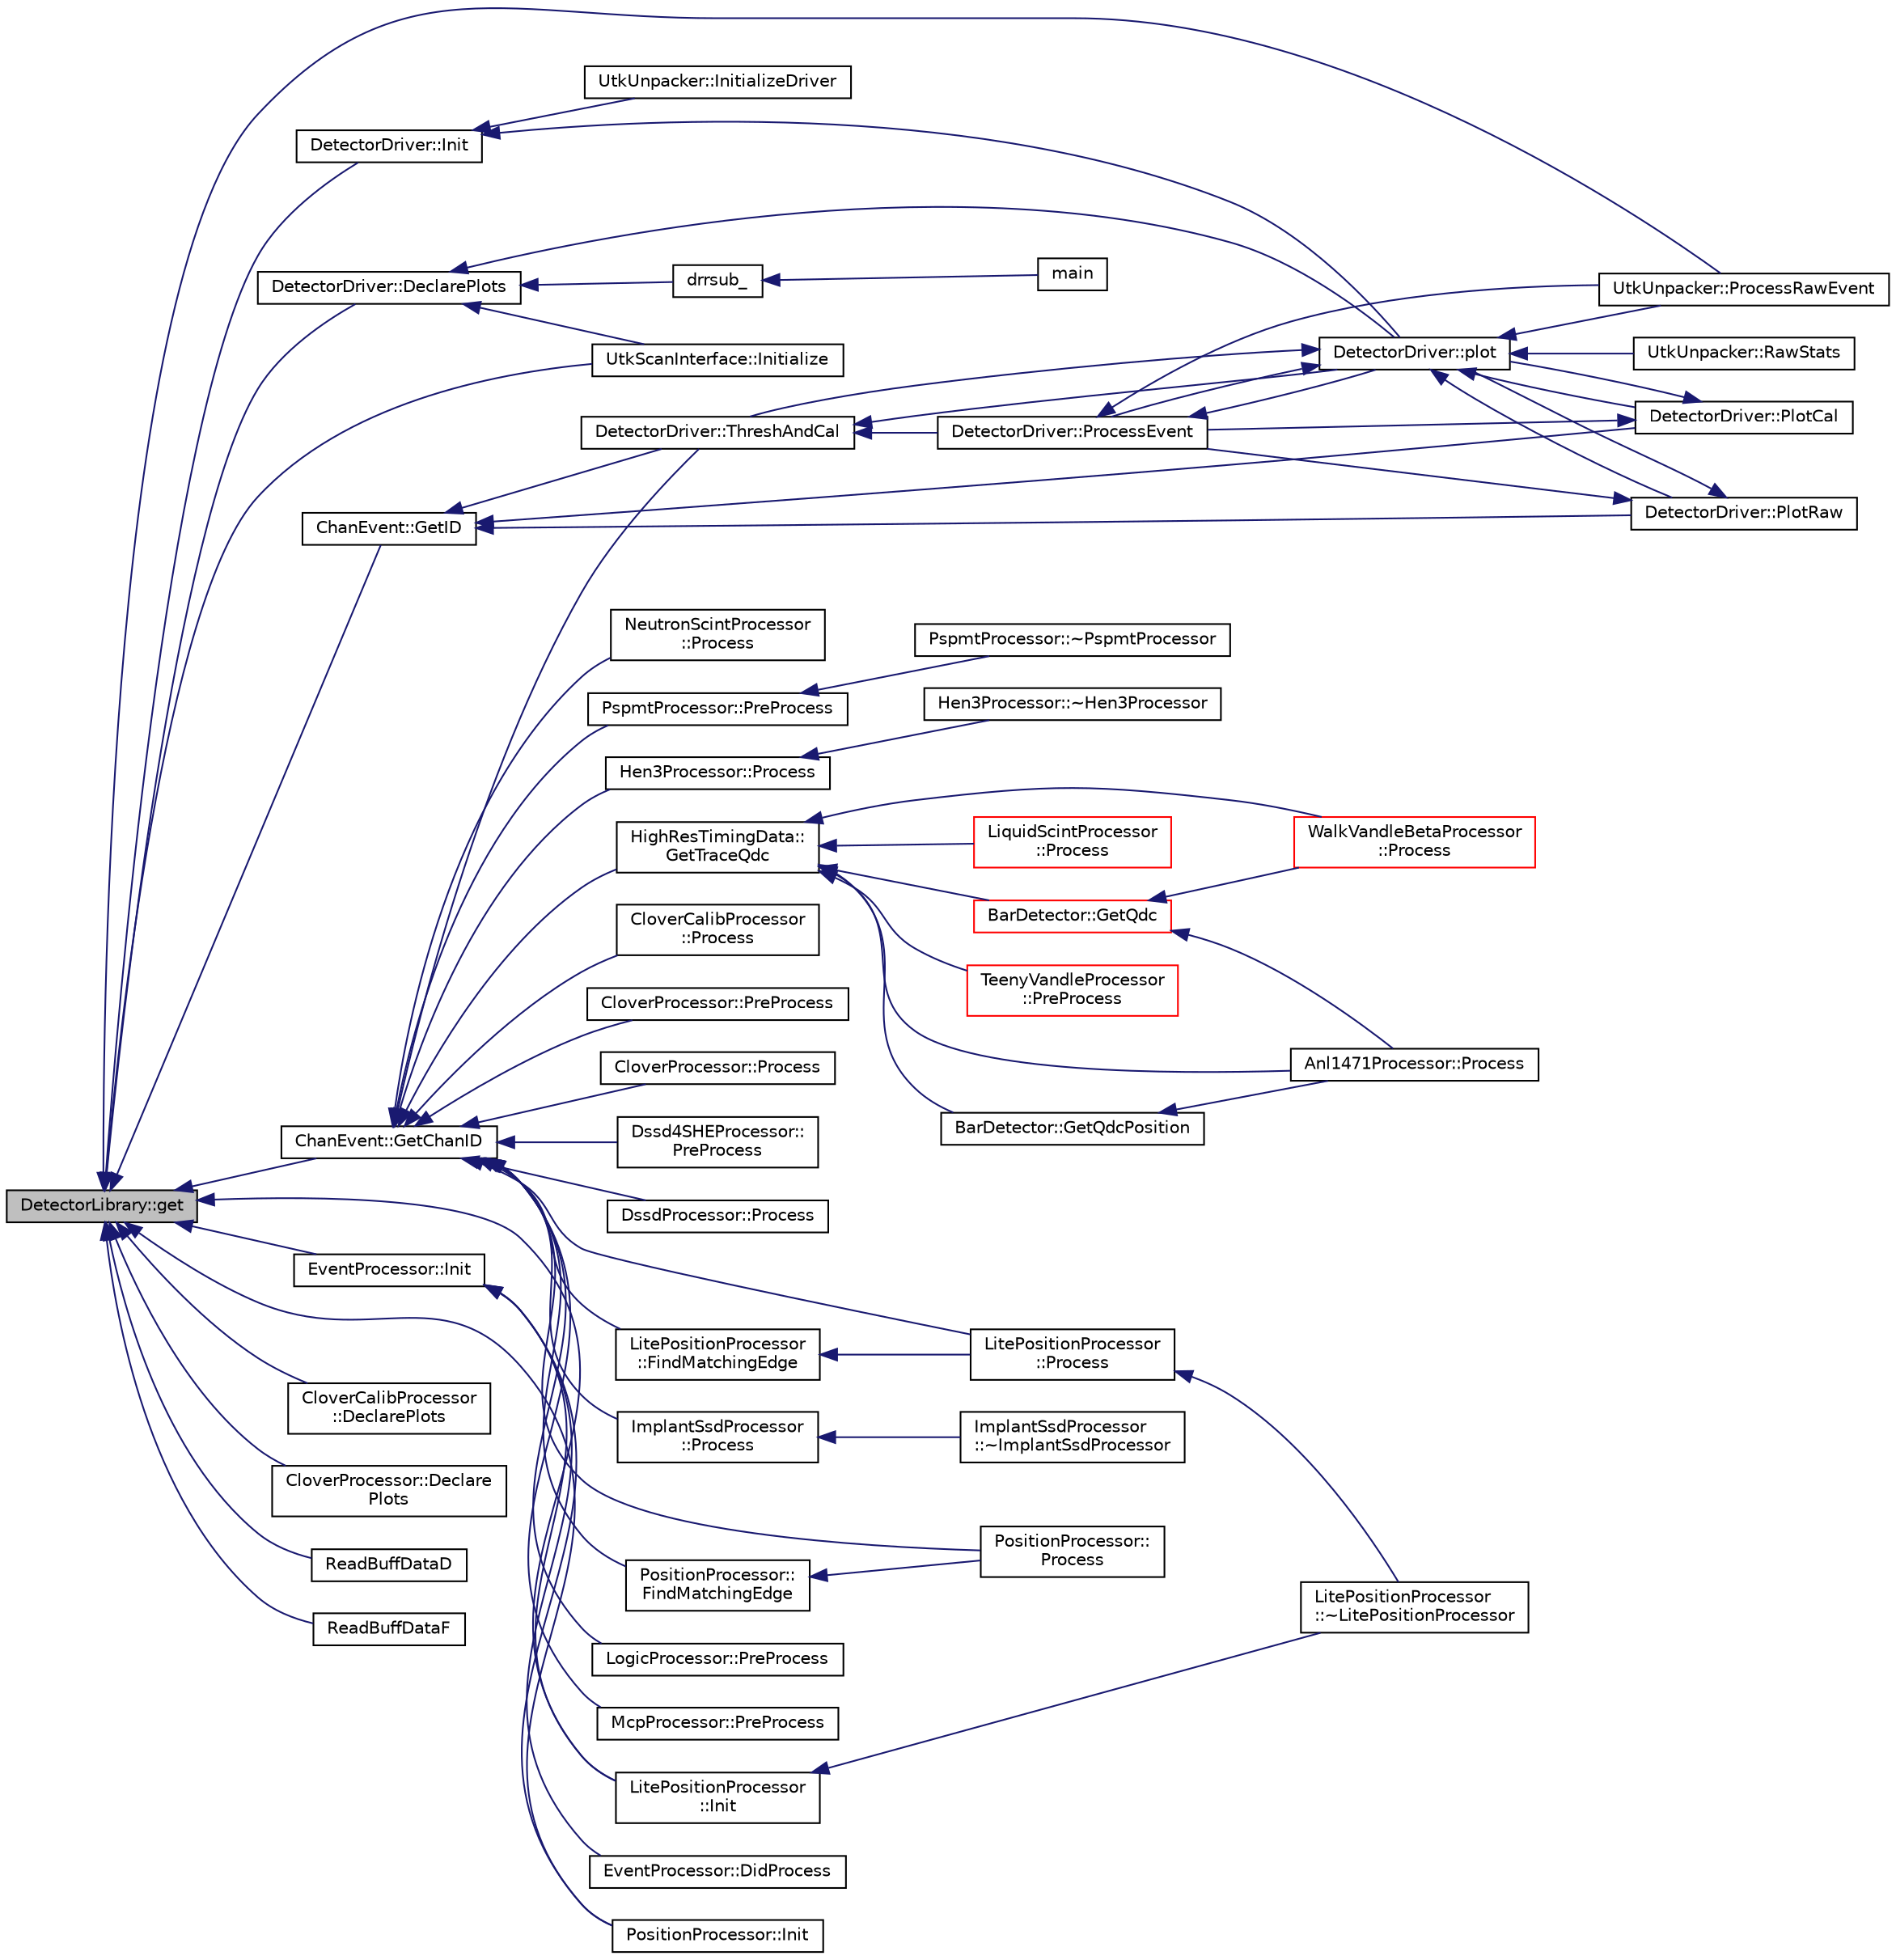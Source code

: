 digraph "DetectorLibrary::get"
{
  edge [fontname="Helvetica",fontsize="10",labelfontname="Helvetica",labelfontsize="10"];
  node [fontname="Helvetica",fontsize="10",shape=record];
  rankdir="LR";
  Node1 [label="DetectorLibrary::get",height=0.2,width=0.4,color="black", fillcolor="grey75", style="filled", fontcolor="black"];
  Node1 -> Node2 [dir="back",color="midnightblue",fontsize="10",style="solid",fontname="Helvetica"];
  Node2 [label="ChanEvent::GetChanID",height=0.2,width=0.4,color="black", fillcolor="white", style="filled",URL="$d5/d91/class_chan_event.html#ac92976ab74eb43a72bf6e6e536f59496"];
  Node2 -> Node3 [dir="back",color="midnightblue",fontsize="10",style="solid",fontname="Helvetica"];
  Node3 [label="CloverCalibProcessor\l::Process",height=0.2,width=0.4,color="black", fillcolor="white", style="filled",URL="$db/d4e/class_clover_calib_processor.html#a3a226660db21991ef09515012cab6eda"];
  Node2 -> Node4 [dir="back",color="midnightblue",fontsize="10",style="solid",fontname="Helvetica"];
  Node4 [label="CloverProcessor::PreProcess",height=0.2,width=0.4,color="black", fillcolor="white", style="filled",URL="$d5/d01/class_clover_processor.html#af09c75d9da0b1620a24f83e7df0154bc"];
  Node2 -> Node5 [dir="back",color="midnightblue",fontsize="10",style="solid",fontname="Helvetica"];
  Node5 [label="CloverProcessor::Process",height=0.2,width=0.4,color="black", fillcolor="white", style="filled",URL="$d5/d01/class_clover_processor.html#a50eae562dbdc21e5dac462d0a6474326"];
  Node2 -> Node6 [dir="back",color="midnightblue",fontsize="10",style="solid",fontname="Helvetica"];
  Node6 [label="DetectorDriver::ThreshAndCal",height=0.2,width=0.4,color="black", fillcolor="white", style="filled",URL="$de/d91/class_detector_driver.html#a2ae4e98c641d49183631eceb40dc19bb",tooltip="Check threshold and calibrate each channel. Check the thresholds and calibrate the energy for each ch..."];
  Node6 -> Node7 [dir="back",color="midnightblue",fontsize="10",style="solid",fontname="Helvetica"];
  Node7 [label="DetectorDriver::ProcessEvent",height=0.2,width=0.4,color="black", fillcolor="white", style="filled",URL="$de/d91/class_detector_driver.html#a19c152206c95dfbc2a98ffd1d002165e",tooltip="Control of the event processing. "];
  Node7 -> Node8 [dir="back",color="midnightblue",fontsize="10",style="solid",fontname="Helvetica"];
  Node8 [label="DetectorDriver::plot",height=0.2,width=0.4,color="black", fillcolor="white", style="filled",URL="$de/d91/class_detector_driver.html#a3a556ab94a878e057dea8a081d0df55a",tooltip="Plots into histogram defined by dammId. "];
  Node8 -> Node7 [dir="back",color="midnightblue",fontsize="10",style="solid",fontname="Helvetica"];
  Node8 -> Node6 [dir="back",color="midnightblue",fontsize="10",style="solid",fontname="Helvetica"];
  Node8 -> Node9 [dir="back",color="midnightblue",fontsize="10",style="solid",fontname="Helvetica"];
  Node9 [label="DetectorDriver::PlotRaw",height=0.2,width=0.4,color="black", fillcolor="white", style="filled",URL="$de/d91/class_detector_driver.html#a7f2a28ba2a756e034e38630a5e258309"];
  Node9 -> Node7 [dir="back",color="midnightblue",fontsize="10",style="solid",fontname="Helvetica"];
  Node9 -> Node8 [dir="back",color="midnightblue",fontsize="10",style="solid",fontname="Helvetica"];
  Node8 -> Node10 [dir="back",color="midnightblue",fontsize="10",style="solid",fontname="Helvetica"];
  Node10 [label="DetectorDriver::PlotCal",height=0.2,width=0.4,color="black", fillcolor="white", style="filled",URL="$de/d91/class_detector_driver.html#ad966b8fe4330bb0cf117422b9bd08f40"];
  Node10 -> Node7 [dir="back",color="midnightblue",fontsize="10",style="solid",fontname="Helvetica"];
  Node10 -> Node8 [dir="back",color="midnightblue",fontsize="10",style="solid",fontname="Helvetica"];
  Node8 -> Node11 [dir="back",color="midnightblue",fontsize="10",style="solid",fontname="Helvetica"];
  Node11 [label="UtkUnpacker::ProcessRawEvent",height=0.2,width=0.4,color="black", fillcolor="white", style="filled",URL="$d4/d48/class_utk_unpacker.html#a09c96dd753088977aa1f458f7c07d24b",tooltip="Process all events in the event list. "];
  Node8 -> Node12 [dir="back",color="midnightblue",fontsize="10",style="solid",fontname="Helvetica"];
  Node12 [label="UtkUnpacker::RawStats",height=0.2,width=0.4,color="black", fillcolor="white", style="filled",URL="$d4/d48/class_utk_unpacker.html#a61ba5974ee476d5c3ab316b5b6759204",tooltip="Add an event to generic statistics output. "];
  Node7 -> Node11 [dir="back",color="midnightblue",fontsize="10",style="solid",fontname="Helvetica"];
  Node6 -> Node8 [dir="back",color="midnightblue",fontsize="10",style="solid",fontname="Helvetica"];
  Node2 -> Node13 [dir="back",color="midnightblue",fontsize="10",style="solid",fontname="Helvetica"];
  Node13 [label="Dssd4SHEProcessor::\lPreProcess",height=0.2,width=0.4,color="black", fillcolor="white", style="filled",URL="$db/da8/class_dssd4_s_h_e_processor.html#a069993b16eb9c18b547a279e9f5d1b28"];
  Node2 -> Node14 [dir="back",color="midnightblue",fontsize="10",style="solid",fontname="Helvetica"];
  Node14 [label="DssdProcessor::Process",height=0.2,width=0.4,color="black", fillcolor="white", style="filled",URL="$d4/d67/class_dssd_processor.html#a0e32fc233a84ef03dc994b83899e1388"];
  Node2 -> Node15 [dir="back",color="midnightblue",fontsize="10",style="solid",fontname="Helvetica"];
  Node15 [label="Hen3Processor::Process",height=0.2,width=0.4,color="black", fillcolor="white", style="filled",URL="$d6/d4e/class_hen3_processor.html#a12510344f12aa28fb4de00c28569995f"];
  Node15 -> Node16 [dir="back",color="midnightblue",fontsize="10",style="solid",fontname="Helvetica"];
  Node16 [label="Hen3Processor::~Hen3Processor",height=0.2,width=0.4,color="black", fillcolor="white", style="filled",URL="$d6/d4e/class_hen3_processor.html#a8ed35806e6801f6c8f1eb402525e2834"];
  Node2 -> Node17 [dir="back",color="midnightblue",fontsize="10",style="solid",fontname="Helvetica"];
  Node17 [label="HighResTimingData::\lGetTraceQdc",height=0.2,width=0.4,color="black", fillcolor="white", style="filled",URL="$d7/d61/class_high_res_timing_data.html#ae030857390e4ad2262e30f896c9f03b3"];
  Node17 -> Node18 [dir="back",color="midnightblue",fontsize="10",style="solid",fontname="Helvetica"];
  Node18 [label="Anl1471Processor::Process",height=0.2,width=0.4,color="black", fillcolor="white", style="filled",URL="$d2/daa/class_anl1471_processor.html#ae0e82aa964d24549afd9d17f1a136fc2"];
  Node17 -> Node19 [dir="back",color="midnightblue",fontsize="10",style="solid",fontname="Helvetica"];
  Node19 [label="BarDetector::GetQdc",height=0.2,width=0.4,color="red", fillcolor="white", style="filled",URL="$d6/d15/class_bar_detector.html#a425dd8e2c5639358fa9728dfcc90b35e"];
  Node19 -> Node18 [dir="back",color="midnightblue",fontsize="10",style="solid",fontname="Helvetica"];
  Node19 -> Node20 [dir="back",color="midnightblue",fontsize="10",style="solid",fontname="Helvetica"];
  Node20 [label="WalkVandleBetaProcessor\l::Process",height=0.2,width=0.4,color="red", fillcolor="white", style="filled",URL="$d0/d80/class_walk_vandle_beta_processor.html#a191e1076d68a81dde827459dd3374124"];
  Node17 -> Node21 [dir="back",color="midnightblue",fontsize="10",style="solid",fontname="Helvetica"];
  Node21 [label="BarDetector::GetQdcPosition",height=0.2,width=0.4,color="black", fillcolor="white", style="filled",URL="$d6/d15/class_bar_detector.html#afbfc72aea4d7b48838f3f8fff5a619e2"];
  Node21 -> Node18 [dir="back",color="midnightblue",fontsize="10",style="solid",fontname="Helvetica"];
  Node17 -> Node22 [dir="back",color="midnightblue",fontsize="10",style="solid",fontname="Helvetica"];
  Node22 [label="LiquidScintProcessor\l::Process",height=0.2,width=0.4,color="red", fillcolor="white", style="filled",URL="$d7/d6b/class_liquid_scint_processor.html#a6e1f7662a1362e5c14275c9a13388231"];
  Node17 -> Node23 [dir="back",color="midnightblue",fontsize="10",style="solid",fontname="Helvetica"];
  Node23 [label="TeenyVandleProcessor\l::PreProcess",height=0.2,width=0.4,color="red", fillcolor="white", style="filled",URL="$d3/d5e/class_teeny_vandle_processor.html#a01b193b7a00b5bbc2d0b35ccc0f34d82"];
  Node17 -> Node20 [dir="back",color="midnightblue",fontsize="10",style="solid",fontname="Helvetica"];
  Node2 -> Node24 [dir="back",color="midnightblue",fontsize="10",style="solid",fontname="Helvetica"];
  Node24 [label="ImplantSsdProcessor\l::Process",height=0.2,width=0.4,color="black", fillcolor="white", style="filled",URL="$df/df5/class_implant_ssd_processor.html#a4633fc3b34a8e8915713dd8e1ba5666a"];
  Node24 -> Node25 [dir="back",color="midnightblue",fontsize="10",style="solid",fontname="Helvetica"];
  Node25 [label="ImplantSsdProcessor\l::~ImplantSsdProcessor",height=0.2,width=0.4,color="black", fillcolor="white", style="filled",URL="$df/df5/class_implant_ssd_processor.html#a057e44029967a209fc626811e2ba4412"];
  Node2 -> Node26 [dir="back",color="midnightblue",fontsize="10",style="solid",fontname="Helvetica"];
  Node26 [label="LitePositionProcessor\l::Process",height=0.2,width=0.4,color="black", fillcolor="white", style="filled",URL="$d3/dab/class_lite_position_processor.html#a41e329779cb70710078ab066afd4f953"];
  Node26 -> Node27 [dir="back",color="midnightblue",fontsize="10",style="solid",fontname="Helvetica"];
  Node27 [label="LitePositionProcessor\l::~LitePositionProcessor",height=0.2,width=0.4,color="black", fillcolor="white", style="filled",URL="$d3/dab/class_lite_position_processor.html#a602ce3c9355626b96649b08690d391ef"];
  Node2 -> Node28 [dir="back",color="midnightblue",fontsize="10",style="solid",fontname="Helvetica"];
  Node28 [label="LitePositionProcessor\l::FindMatchingEdge",height=0.2,width=0.4,color="black", fillcolor="white", style="filled",URL="$d3/dab/class_lite_position_processor.html#a52476ab85ff699211d625ac941e84c95"];
  Node28 -> Node26 [dir="back",color="midnightblue",fontsize="10",style="solid",fontname="Helvetica"];
  Node2 -> Node29 [dir="back",color="midnightblue",fontsize="10",style="solid",fontname="Helvetica"];
  Node29 [label="LogicProcessor::PreProcess",height=0.2,width=0.4,color="black", fillcolor="white", style="filled",URL="$da/d2f/class_logic_processor.html#a91ad87eb1649cebfa5a90de4943455ae"];
  Node2 -> Node30 [dir="back",color="midnightblue",fontsize="10",style="solid",fontname="Helvetica"];
  Node30 [label="McpProcessor::PreProcess",height=0.2,width=0.4,color="black", fillcolor="white", style="filled",URL="$dd/dcb/class_mcp_processor.html#ae65166c302b60f81ddd8edddc137de23"];
  Node2 -> Node31 [dir="back",color="midnightblue",fontsize="10",style="solid",fontname="Helvetica"];
  Node31 [label="NeutronScintProcessor\l::Process",height=0.2,width=0.4,color="black", fillcolor="white", style="filled",URL="$d9/dfc/class_neutron_scint_processor.html#a72ba8607b6df372e4b76d396140f765d"];
  Node2 -> Node32 [dir="back",color="midnightblue",fontsize="10",style="solid",fontname="Helvetica"];
  Node32 [label="PositionProcessor::\lProcess",height=0.2,width=0.4,color="black", fillcolor="white", style="filled",URL="$d3/df3/class_position_processor.html#a45a6ef172d9253956769b1ccd15a6e4a",tooltip="Process the QDC data involved in top/bottom side for a strip. "];
  Node2 -> Node33 [dir="back",color="midnightblue",fontsize="10",style="solid",fontname="Helvetica"];
  Node33 [label="PositionProcessor::\lFindMatchingEdge",height=0.2,width=0.4,color="black", fillcolor="white", style="filled",URL="$d3/df3/class_position_processor.html#ade34c6c5eabff0d2d231d2e4b536e85c"];
  Node33 -> Node32 [dir="back",color="midnightblue",fontsize="10",style="solid",fontname="Helvetica"];
  Node2 -> Node34 [dir="back",color="midnightblue",fontsize="10",style="solid",fontname="Helvetica"];
  Node34 [label="PspmtProcessor::PreProcess",height=0.2,width=0.4,color="black", fillcolor="white", style="filled",URL="$dd/d2c/class_pspmt_processor.html#afd615887b035057293dc86455155c3c7"];
  Node34 -> Node35 [dir="back",color="midnightblue",fontsize="10",style="solid",fontname="Helvetica"];
  Node35 [label="PspmtProcessor::~PspmtProcessor",height=0.2,width=0.4,color="black", fillcolor="white", style="filled",URL="$dd/d2c/class_pspmt_processor.html#a23ed80963dc7c683eba1b95aa12f37db"];
  Node1 -> Node36 [dir="back",color="midnightblue",fontsize="10",style="solid",fontname="Helvetica"];
  Node36 [label="ChanEvent::GetID",height=0.2,width=0.4,color="black", fillcolor="white", style="filled",URL="$d5/d91/class_chan_event.html#ac2f5a4534b4ad1856689040a7bf13dd2"];
  Node36 -> Node6 [dir="back",color="midnightblue",fontsize="10",style="solid",fontname="Helvetica"];
  Node36 -> Node9 [dir="back",color="midnightblue",fontsize="10",style="solid",fontname="Helvetica"];
  Node36 -> Node10 [dir="back",color="midnightblue",fontsize="10",style="solid",fontname="Helvetica"];
  Node1 -> Node37 [dir="back",color="midnightblue",fontsize="10",style="solid",fontname="Helvetica"];
  Node37 [label="CloverCalibProcessor\l::DeclarePlots",height=0.2,width=0.4,color="black", fillcolor="white", style="filled",URL="$db/d4e/class_clover_calib_processor.html#a1146803513792bfb64aa664d0258cee4"];
  Node1 -> Node38 [dir="back",color="midnightblue",fontsize="10",style="solid",fontname="Helvetica"];
  Node38 [label="CloverProcessor::Declare\lPlots",height=0.2,width=0.4,color="black", fillcolor="white", style="filled",URL="$d5/d01/class_clover_processor.html#a241e49aeddae9b8bcb5be9e7192d81a7"];
  Node1 -> Node39 [dir="back",color="midnightblue",fontsize="10",style="solid",fontname="Helvetica"];
  Node39 [label="DetectorDriver::Init",height=0.2,width=0.4,color="black", fillcolor="white", style="filled",URL="$de/d91/class_detector_driver.html#a2d368320dd66a1a368f08ddfb1be7a22"];
  Node39 -> Node8 [dir="back",color="midnightblue",fontsize="10",style="solid",fontname="Helvetica"];
  Node39 -> Node40 [dir="back",color="midnightblue",fontsize="10",style="solid",fontname="Helvetica"];
  Node40 [label="UtkUnpacker::InitializeDriver",height=0.2,width=0.4,color="black", fillcolor="white", style="filled",URL="$d4/d48/class_utk_unpacker.html#a89e579a959aaf036eb92ea6b96df8250",tooltip="Initializes the DetectorLibrary and DetectorDriver. "];
  Node1 -> Node41 [dir="back",color="midnightblue",fontsize="10",style="solid",fontname="Helvetica"];
  Node41 [label="DetectorDriver::DeclarePlots",height=0.2,width=0.4,color="black", fillcolor="white", style="filled",URL="$de/d91/class_detector_driver.html#a8810acdc149879688b81ec333531a28e"];
  Node41 -> Node8 [dir="back",color="midnightblue",fontsize="10",style="solid",fontname="Helvetica"];
  Node41 -> Node42 [dir="back",color="midnightblue",fontsize="10",style="solid",fontname="Helvetica"];
  Node42 [label="UtkScanInterface::Initialize",height=0.2,width=0.4,color="black", fillcolor="white", style="filled",URL="$db/d6c/class_utk_scan_interface.html#a97f114b210931247250458851cead748"];
  Node41 -> Node43 [dir="back",color="midnightblue",fontsize="10",style="solid",fontname="Helvetica"];
  Node43 [label="drrsub_",height=0.2,width=0.4,color="black", fillcolor="white", style="filled",URL="$d1/dd5/utkscanor_8cpp.html#a09d29445a46de775722e95fcbe9eb20b",tooltip="Defines the main interface with the SCANOR library, the program essentially starts here..."];
  Node43 -> Node44 [dir="back",color="midnightblue",fontsize="10",style="solid",fontname="Helvetica"];
  Node44 [label="main",height=0.2,width=0.4,color="black", fillcolor="white", style="filled",URL="$d9/d0e/event_reader_8cpp.html#a0ddf1224851353fc92bfbff6f499fa97"];
  Node1 -> Node45 [dir="back",color="midnightblue",fontsize="10",style="solid",fontname="Helvetica"];
  Node45 [label="EventProcessor::Init",height=0.2,width=0.4,color="black", fillcolor="white", style="filled",URL="$d6/d65/class_event_processor.html#aebda4c898e4e7fb6115d17366802a16d"];
  Node45 -> Node46 [dir="back",color="midnightblue",fontsize="10",style="solid",fontname="Helvetica"];
  Node46 [label="EventProcessor::DidProcess",height=0.2,width=0.4,color="black", fillcolor="white", style="filled",URL="$d6/d65/class_event_processor.html#a99ce2004e2471c7ce029626dd45cee5a"];
  Node45 -> Node47 [dir="back",color="midnightblue",fontsize="10",style="solid",fontname="Helvetica"];
  Node47 [label="LitePositionProcessor\l::Init",height=0.2,width=0.4,color="black", fillcolor="white", style="filled",URL="$d3/dab/class_lite_position_processor.html#a21187f3e55bb450c2dbcbc61e8b7cfd3"];
  Node47 -> Node27 [dir="back",color="midnightblue",fontsize="10",style="solid",fontname="Helvetica"];
  Node45 -> Node48 [dir="back",color="midnightblue",fontsize="10",style="solid",fontname="Helvetica"];
  Node48 [label="PositionProcessor::Init",height=0.2,width=0.4,color="black", fillcolor="white", style="filled",URL="$d3/df3/class_position_processor.html#a4c7bb0b65dbf1115f6a10f0f9b0da0a0",tooltip="Reads in QDC parameters from an input file. "];
  Node1 -> Node47 [dir="back",color="midnightblue",fontsize="10",style="solid",fontname="Helvetica"];
  Node1 -> Node48 [dir="back",color="midnightblue",fontsize="10",style="solid",fontname="Helvetica"];
  Node1 -> Node49 [dir="back",color="midnightblue",fontsize="10",style="solid",fontname="Helvetica"];
  Node49 [label="ReadBuffDataD",height=0.2,width=0.4,color="black", fillcolor="white", style="filled",URL="$d7/d9b/_read_buff_data_d_8cpp.html#a3b368b630f425a315cdc02949e829ab4",tooltip="extract channel information from raw data "];
  Node1 -> Node50 [dir="back",color="midnightblue",fontsize="10",style="solid",fontname="Helvetica"];
  Node50 [label="ReadBuffDataF",height=0.2,width=0.4,color="black", fillcolor="white", style="filled",URL="$de/dbc/_read_buff_data_f_8cpp.html#ab385d2b0a1ccd0622221b862a2a689e0",tooltip="extract channel information from raw data "];
  Node1 -> Node42 [dir="back",color="midnightblue",fontsize="10",style="solid",fontname="Helvetica"];
  Node1 -> Node11 [dir="back",color="midnightblue",fontsize="10",style="solid",fontname="Helvetica"];
}
